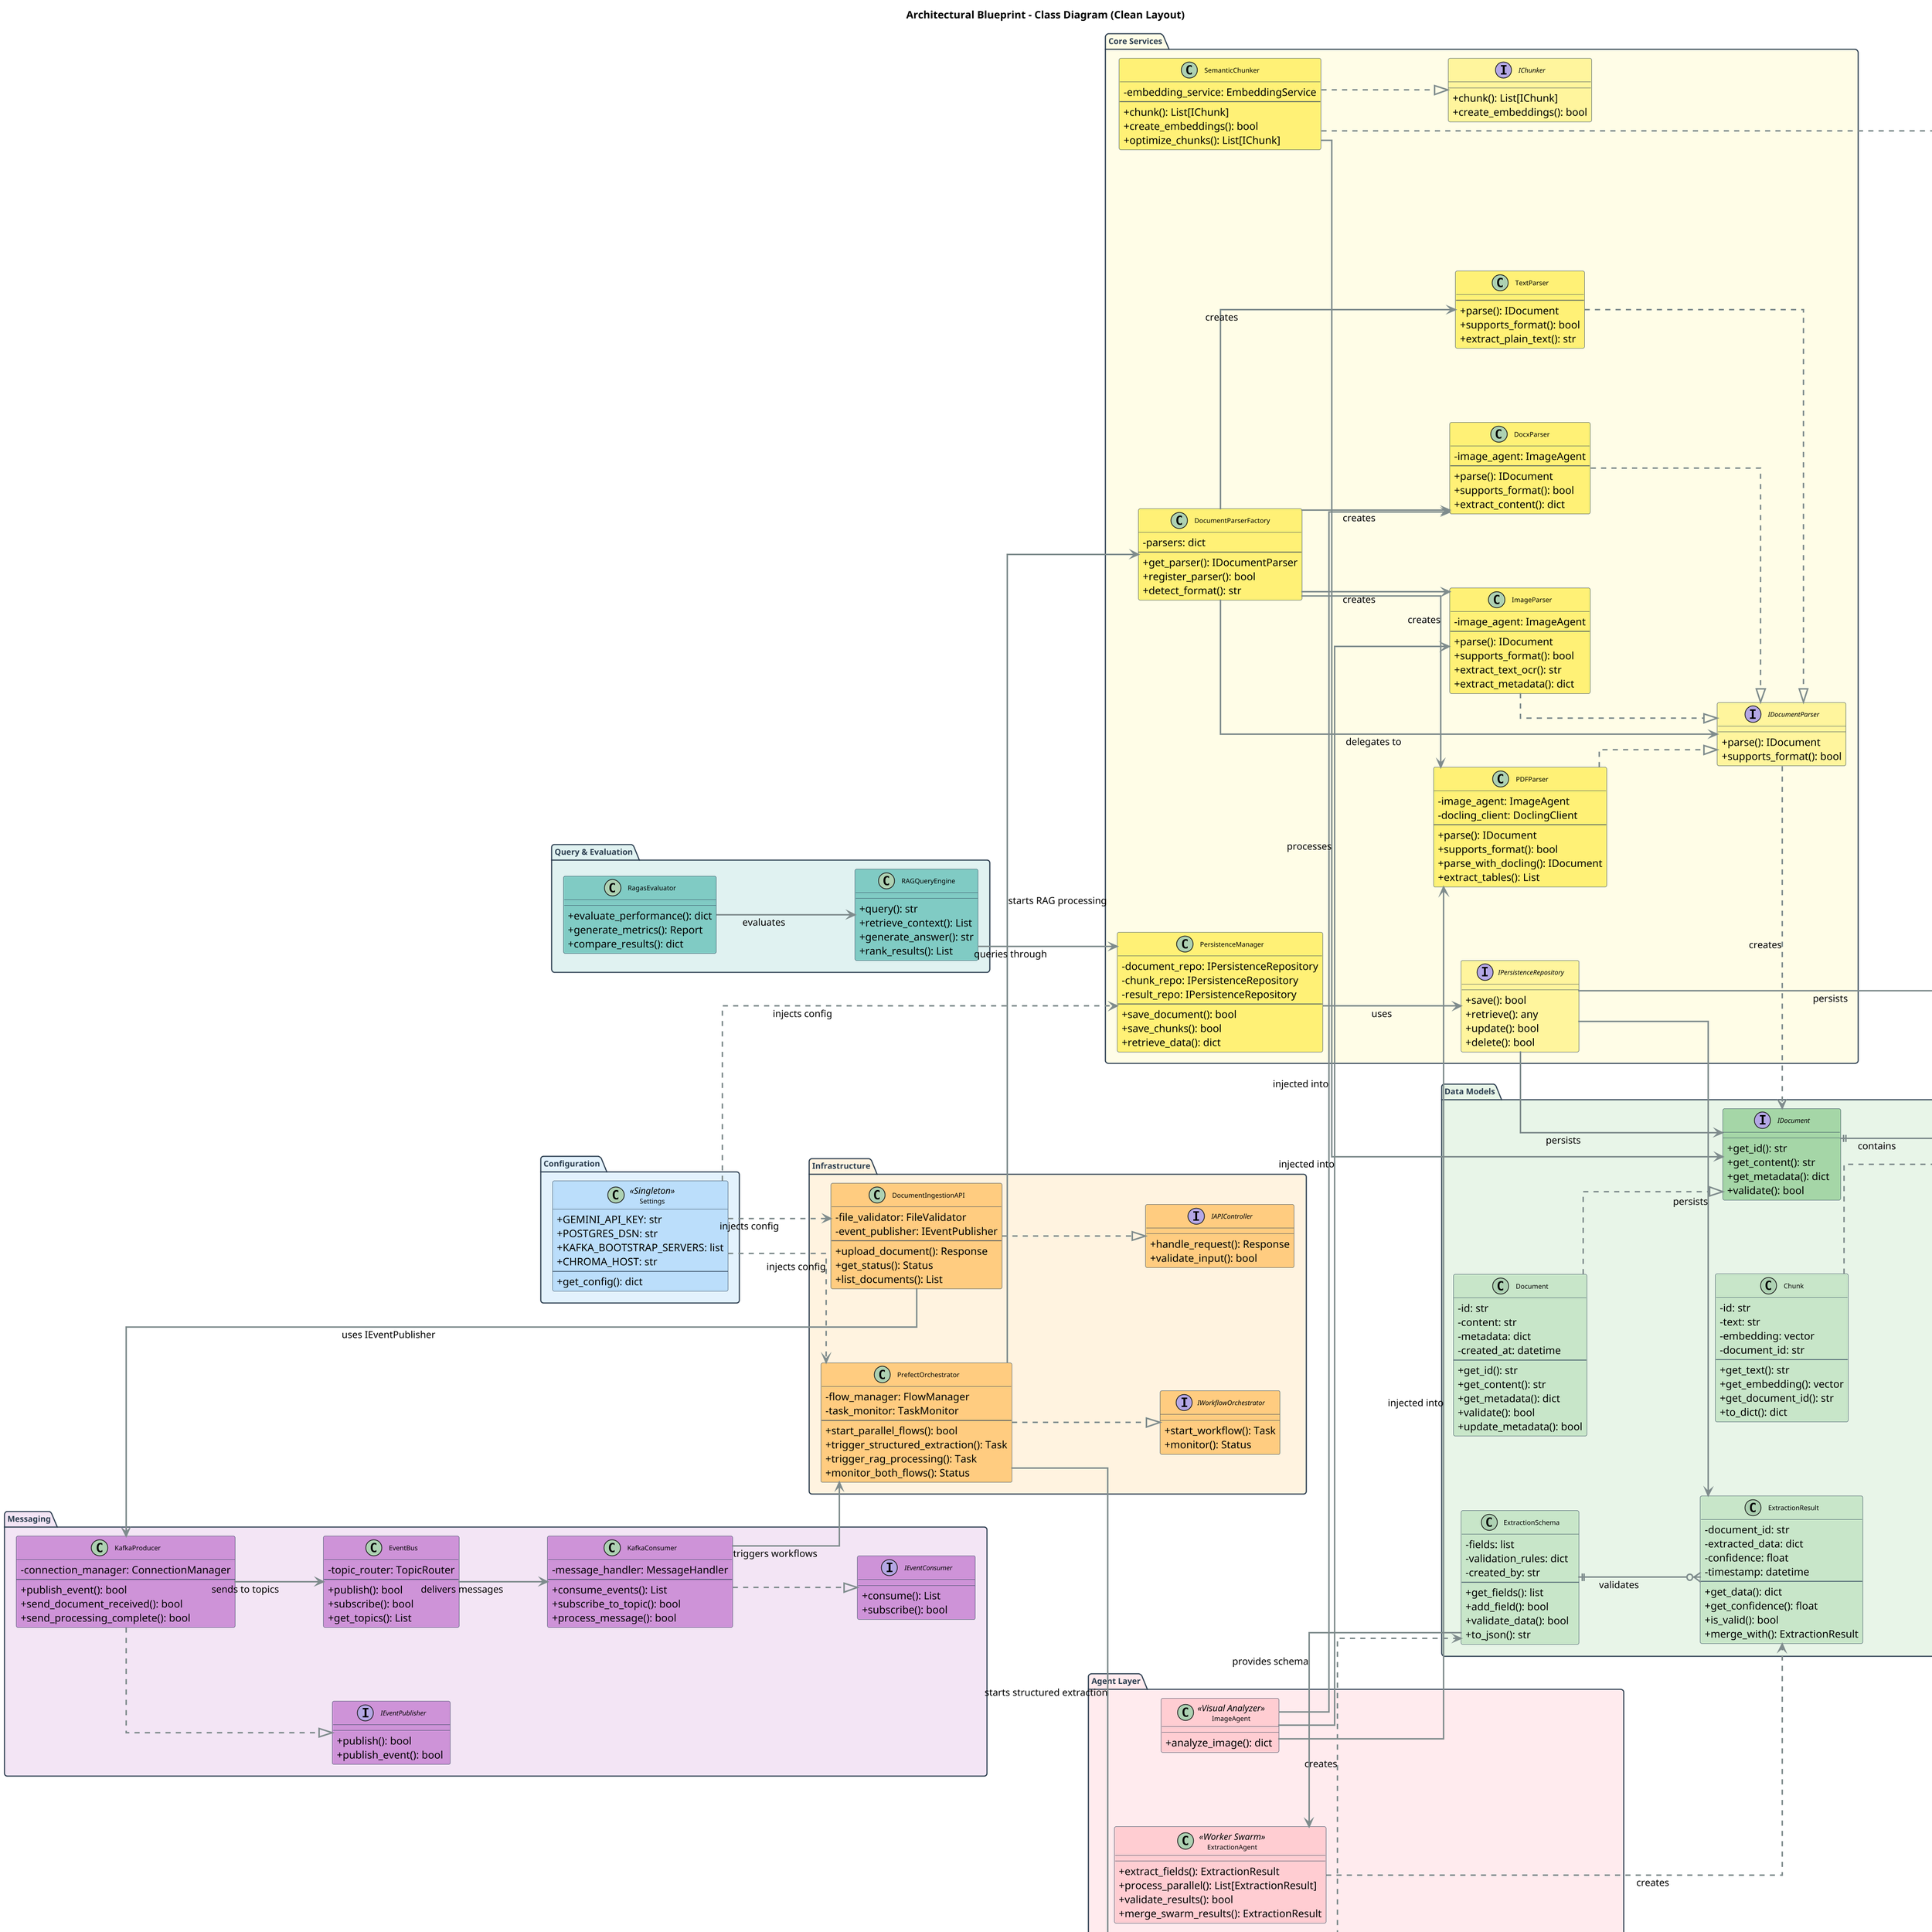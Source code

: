 @startuml
' Improved Class Diagram - Better Readability
title Architectural Blueprint - Class Diagram (Clean Layout)

' Clean layout configuration with better spacing
left to right direction
skinparam linetype ortho
skinparam ranksep 120
skinparam nodesep 100
skinparam classAttributeIconSize 0
skinparam minClassWidth 160
skinparam arrowThickness 2
skinparam dpi 150

' Color-coded layers
skinparam package {
    BorderColor #2C3E50
    FontColor #2C3E50
    FontSize 11
    FontStyle bold
    RoundCorner 8
}

skinparam class {
    BorderColor #34495E
    BackgroundColor #FFFFFF
    ArrowColor #7F8C8D
    FontSize 9
    RoundCorner 5
}

skinparam note {
    BackgroundColor #FFF3CD
    BorderColor #FFEAA7
    FontSize 8
}

' === Configuration Layer (Blue Theme) ===
package "Configuration" as config #E3F2FD {
    class Settings <<Singleton>> #BBDEFB {
        +GEMINI_API_KEY: str
        +POSTGRES_DSN: str  
        +KAFKA_BOOTSTRAP_SERVERS: list
        +CHROMA_HOST: str
        --
        +get_config(): dict
    }
}

' === Data Models (Green Theme) ===
package "Data Models" as models #E8F5E8 {
    interface IDocument #A5D6A7 {
        +get_id(): str
        +get_content(): str
        +get_metadata(): dict
        +validate(): bool
    }
    
    interface IChunk #A5D6A7 {
        +get_text(): str
        +get_embedding(): vector
        +get_document_id(): str
    }
    
    class Document #C8E6C9 {
        -id: str
        -content: str
        -metadata: dict
        -created_at: datetime
        --
        +get_id(): str
        +get_content(): str
        +get_metadata(): dict
        +validate(): bool
        +update_metadata(): bool
    }
    
    class Chunk #C8E6C9 {
        -id: str
        -text: str
        -embedding: vector
        -document_id: str
        --
        +get_text(): str
        +get_embedding(): vector
        +get_document_id(): str
        +to_dict(): dict
    }
    
    class ExtractionSchema #C8E6C9 {
        -fields: list
        -validation_rules: dict
        -created_by: str
        --
        +get_fields(): list
        +add_field(): bool
        +validate_data(): bool
        +to_json(): str
    }
    
    class ExtractionResult #C8E6C9 {
        -document_id: str
        -extracted_data: dict
        -confidence: float
        -timestamp: datetime
        --
        +get_data(): dict
        +get_confidence(): float
        +is_valid(): bool
        +merge_with(): ExtractionResult
    }
}

' === Infrastructure Layer (Orange Theme) ===
package "Infrastructure" as infra #FFF3E0 {
    interface IAPIController #FFCC80 {
        +handle_request(): Response
        +validate_input(): bool
    }
    
    interface IWorkflowOrchestrator #FFCC80 {
        +start_workflow(): Task
        +monitor(): Status
    }
    
    class DocumentIngestionAPI #FFCC80 {
        -file_validator: FileValidator
        -event_publisher: IEventPublisher
        --
        +upload_document(): Response
        +get_status(): Status
        +list_documents(): List
    }
    
    class PrefectOrchestrator #FFCC80 {
        -flow_manager: FlowManager
        -task_monitor: TaskMonitor
        --
        +start_parallel_flows(): bool
        +trigger_structured_extraction(): Task
        +trigger_rag_processing(): Task
        +monitor_both_flows(): Status
    }
}

' === Messaging Layer (Purple Theme) ===
package "Messaging" as messaging #F3E5F5 {
    interface IEventPublisher #CE93D8 {
        +publish(): bool
        +publish_event(): bool
    }
    
    interface IEventConsumer #CE93D8 {
        +consume(): List
        +subscribe(): bool
    }
    
    class KafkaProducer #CE93D8 {
        -connection_manager: ConnectionManager
        --
        +publish_event(): bool
        +send_document_received(): bool
        +send_processing_complete(): bool
    }
    
    class KafkaConsumer #CE93D8 {
        -message_handler: MessageHandler
        --
        +consume_events(): List
        +subscribe_to_topic(): bool
        +process_message(): bool
    }
    
    class EventBus #CE93D8 {
        -topic_router: TopicRouter
        --
        +publish(): bool
        +subscribe(): bool
        +get_topics(): List
    }
}

' === Core Services (Yellow Theme) ===
package "Core Services" as core #FFFDE7 {
    interface IDocumentParser #FFF59D {
        +parse(): IDocument
        +supports_format(): bool
    }
    
    interface IChunker #FFF59D {
        +chunk(): List[IChunk]
        +create_embeddings(): bool
    }
    
    interface IPersistenceRepository #FFF59D {
        +save(): bool
        +retrieve(): any
        +update(): bool
        +delete(): bool
    }
    
    class DocumentParserFactory #FFF176 {
        -parsers: dict
        --
        +get_parser(): IDocumentParser
        +register_parser(): bool
        +detect_format(): str
    }
    
    class ImageParser #FFF176 {
        -image_agent: ImageAgent
        --
        +parse(): IDocument
        +supports_format(): bool
        +extract_text_ocr(): str
        +extract_metadata(): dict
    }
    
    class PDFParser #FFF176 {
        -image_agent: ImageAgent
        -docling_client: DoclingClient
        --
        +parse(): IDocument
        +supports_format(): bool
        +parse_with_docling(): IDocument
        +extract_tables(): List
    }
    
    class TextParser #FFF176 {
        --
        +parse(): IDocument
        +supports_format(): bool
        +extract_plain_text(): str
    }
    
    class DocxParser #FFF176 {
        -image_agent: ImageAgent
        --
        +parse(): IDocument
        +supports_format(): bool
        +extract_content(): dict
    }
    
    class SemanticChunker #FFF176 {
        -embedding_service: EmbeddingService
        --
        +chunk(): List[IChunk]
        +create_embeddings(): bool
        +optimize_chunks(): List[IChunk]
    }
    
    class PersistenceManager #FFF176 {
        -document_repo: IPersistenceRepository
        -chunk_repo: IPersistenceRepository
        -result_repo: IPersistenceRepository
        --
        +save_document(): bool
        +save_chunks(): bool
        +retrieve_data(): dict
    }
}

' === Agent Layer (Red Theme) ===
package "Agent Layer" as agents #FFEBEE {
    class OrchestratorAgent <<Schema Creator>> #FFCDD2 {
        +scan_document(): dict
        +identify_extractable_fields(): List
        +create_extraction_schema(): ExtractionSchema
    }
    
    class ImageAgent <<Visual Analyzer>> #FFCDD2 {
        +analyze_image(): dict
    }
    
    class FieldDiscoveryAgent <<Discovery Agent>> #FFCDD2 {
        +discover_fields(): List
        +validate_field_patterns(): bool
        +analyze_document_structure(): dict
    }
    
    class ExtractionAgent <<Worker Swarm>> #FFCDD2 {
        +extract_fields(): ExtractionResult
        +process_parallel(): List[ExtractionResult]
        +validate_results(): bool
        +merge_swarm_results(): ExtractionResult
    }
}

' === Query & Evaluation (Cyan Theme) ===
package "Query & Evaluation" as query #E0F2F1 {
    class RAGQueryEngine #80CBC4 {
        +query(): str
        +retrieve_context(): List
        +generate_answer(): str
        +rank_results(): List
    }
    
    class RagasEvaluator #80CBC4 {
        +evaluate_performance(): dict
        +generate_metrics(): Report
        +compare_results(): dict
    }
}

' === Key Relationships ===

' Interface implementations
Document ..|> IDocument
Chunk ..|> IChunk
ImageParser ..|> IDocumentParser
PDFParser ..|> IDocumentParser
TextParser ..|> IDocumentParser
DocxParser ..|> IDocumentParser
SemanticChunker ..|> IChunker
DocumentIngestionAPI ..|> IAPIController
PrefectOrchestrator ..|> IWorkflowOrchestrator
KafkaProducer ..|> IEventPublisher
KafkaConsumer ..|> IEventConsumer

' Configuration dependencies (Dependency Injection)
Settings ..> DocumentIngestionAPI : injects config
Settings ..> PrefectOrchestrator : injects config
Settings ..> PersistenceManager : injects config

' Kafka messaging flow
DocumentIngestionAPI --> KafkaProducer : uses IEventPublisher
KafkaProducer --> EventBus : sends to topics
EventBus --> KafkaConsumer : delivers messages
KafkaConsumer --> PrefectOrchestrator : triggers workflows

' Factory Pattern
DocumentParserFactory --> ImageParser : creates
DocumentParserFactory --> PDFParser : creates
DocumentParserFactory --> TextParser : creates
DocumentParserFactory --> DocxParser : creates

' Dependency Injection in Parsers
ImageAgent --> ImageParser : injected into
ImageAgent --> PDFParser : injected into
ImageAgent --> DocxParser : injected into

' Prefect Parallel Flow Orchestration
PrefectOrchestrator --> OrchestratorAgent : starts structured extraction
PrefectOrchestrator --> DocumentParserFactory : starts RAG processing

' Structured Extraction Flow
OrchestratorAgent --> FieldDiscoveryAgent : collaborates
OrchestratorAgent ..> ExtractionSchema : creates
ExtractionSchema --> ExtractionAgent : provides schema
ExtractionAgent ..> ExtractionResult : creates

' RAG Processing Flow (using Factory)
DocumentParserFactory --> IDocumentParser : delegates to
IDocumentParser ..> IDocument : creates
SemanticChunker --> IDocument : processes
SemanticChunker ..> IChunk : creates

' Repository Pattern
PersistenceManager --> IPersistenceRepository : uses
IPersistenceRepository --> IDocument : persists
IPersistenceRepository --> IChunk : persists
IPersistenceRepository --> ExtractionResult : persists

' Query operations
RAGQueryEngine --> PersistenceManager : queries through
RagasEvaluator --> RAGQueryEngine : evaluates

' Data relationships
IDocument ||--o{ IChunk : contains
ExtractionSchema ||--o{ ExtractionResult : validates

@enduml